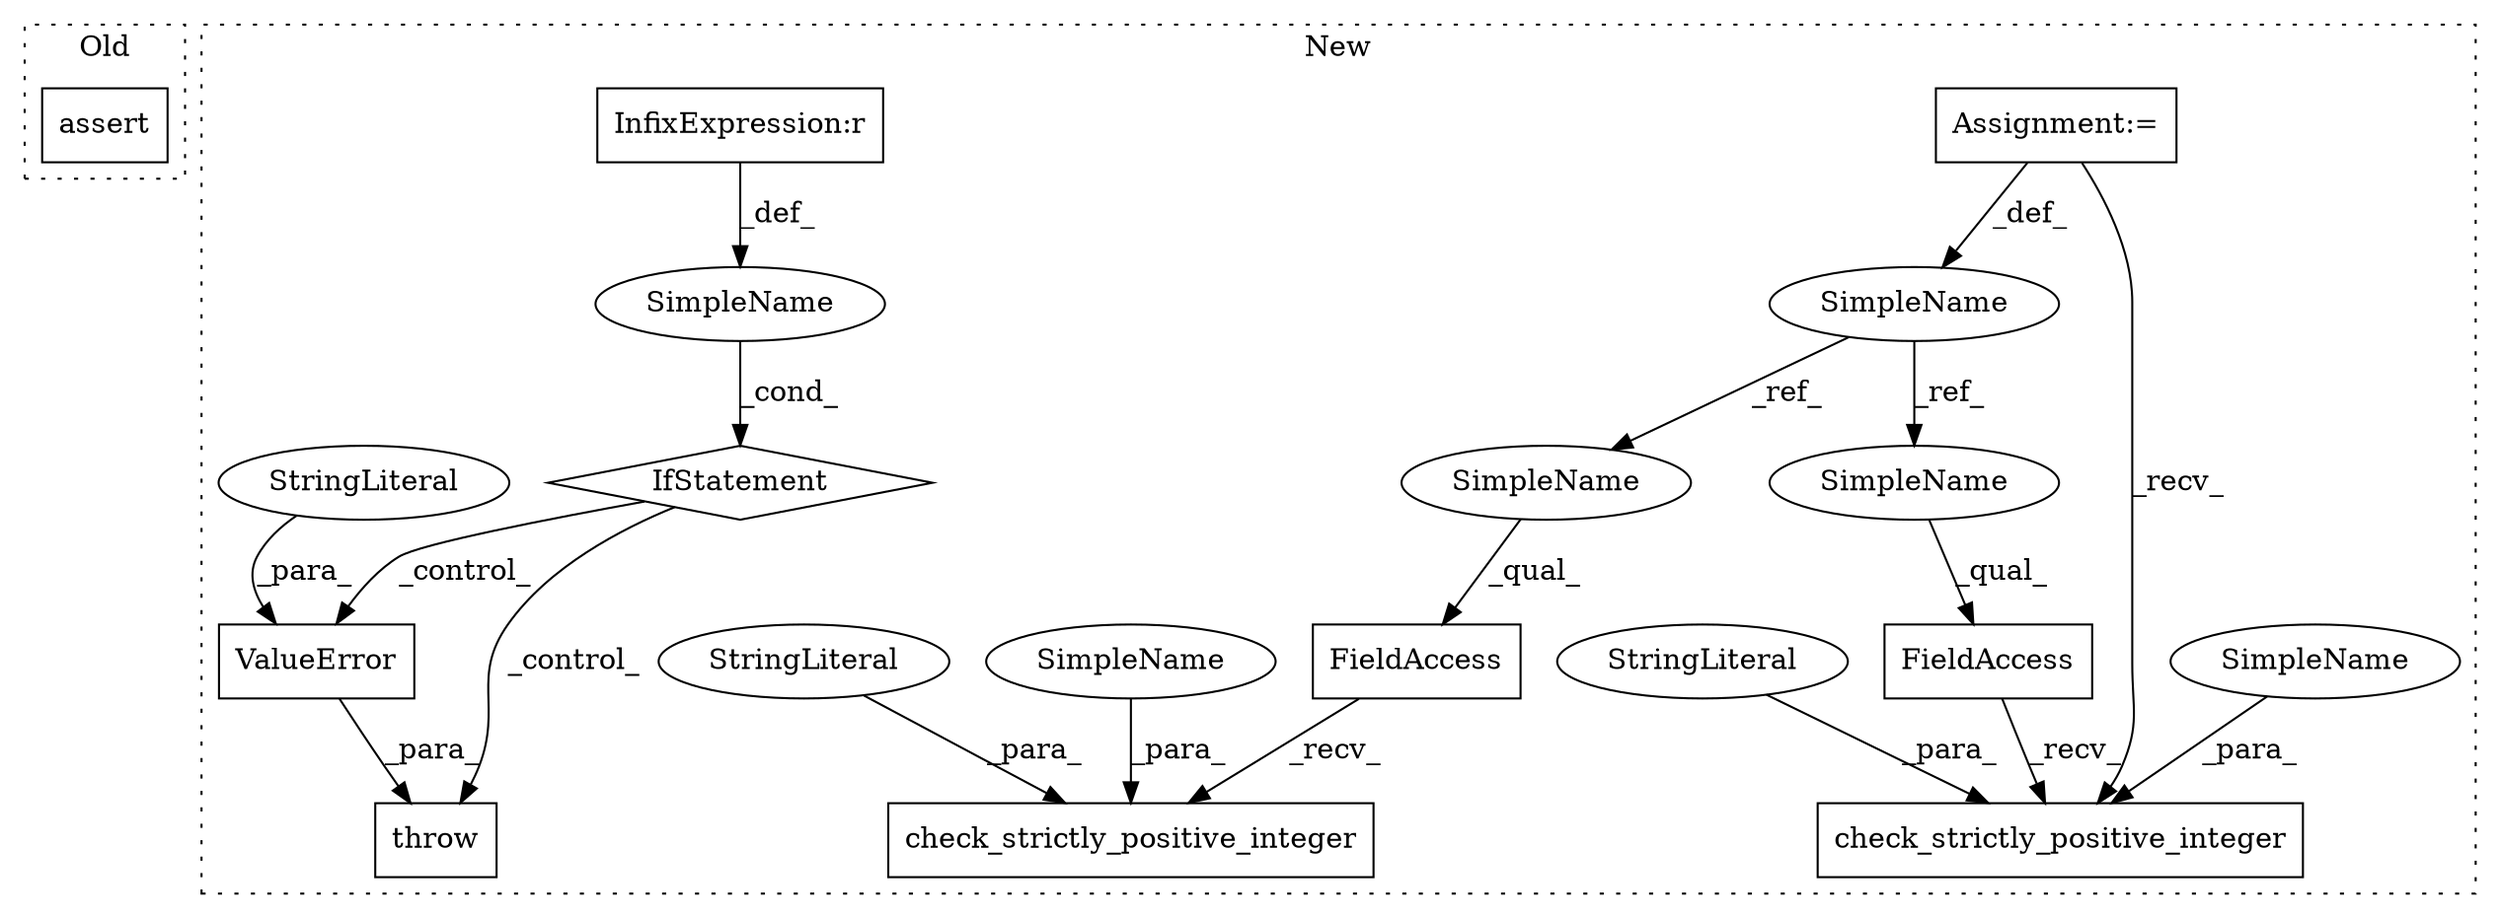 digraph G {
subgraph cluster0 {
1 [label="assert" a="6" s="1184" l="7" shape="box"];
label = "Old";
style="dotted";
}
subgraph cluster1 {
2 [label="check_strictly_positive_integer" a="32" s="1425,1462" l="32,1" shape="box"];
3 [label="FieldAccess" a="22" s="1409" l="15" shape="box"];
4 [label="Assignment:=" a="7" s="1394" l="9" shape="box"];
5 [label="StringLiteral" a="45" s="1459" l="3" shape="ellipse"];
6 [label="SimpleName" a="42" s="1394" l="9" shape="ellipse"];
7 [label="FieldAccess" a="22" s="1469" l="15" shape="box"];
8 [label="check_strictly_positive_integer" a="32" s="1485,1522" l="32,1" shape="box"];
9 [label="StringLiteral" a="45" s="1519" l="3" shape="ellipse"];
10 [label="InfixExpression:r" a="27" s="1534" l="3" shape="box"];
11 [label="throw" a="53" s="1548" l="6" shape="box"];
12 [label="SimpleName" a="42" s="" l="" shape="ellipse"];
13 [label="IfStatement" a="25" s="1529,1538" l="4,2" shape="diamond"];
14 [label="ValueError" a="32" s="1554,1586" l="11,1" shape="box"];
15 [label="StringLiteral" a="45" s="1565" l="21" shape="ellipse"];
16 [label="SimpleName" a="42" s="1409" l="9" shape="ellipse"];
17 [label="SimpleName" a="42" s="1469" l="9" shape="ellipse"];
18 [label="SimpleName" a="42" s="1517" l="1" shape="ellipse"];
19 [label="SimpleName" a="42" s="1457" l="1" shape="ellipse"];
label = "New";
style="dotted";
}
3 -> 2 [label="_recv_"];
4 -> 6 [label="_def_"];
4 -> 8 [label="_recv_"];
5 -> 2 [label="_para_"];
6 -> 16 [label="_ref_"];
6 -> 17 [label="_ref_"];
7 -> 8 [label="_recv_"];
9 -> 8 [label="_para_"];
10 -> 12 [label="_def_"];
12 -> 13 [label="_cond_"];
13 -> 11 [label="_control_"];
13 -> 14 [label="_control_"];
14 -> 11 [label="_para_"];
15 -> 14 [label="_para_"];
16 -> 3 [label="_qual_"];
17 -> 7 [label="_qual_"];
18 -> 8 [label="_para_"];
19 -> 2 [label="_para_"];
}